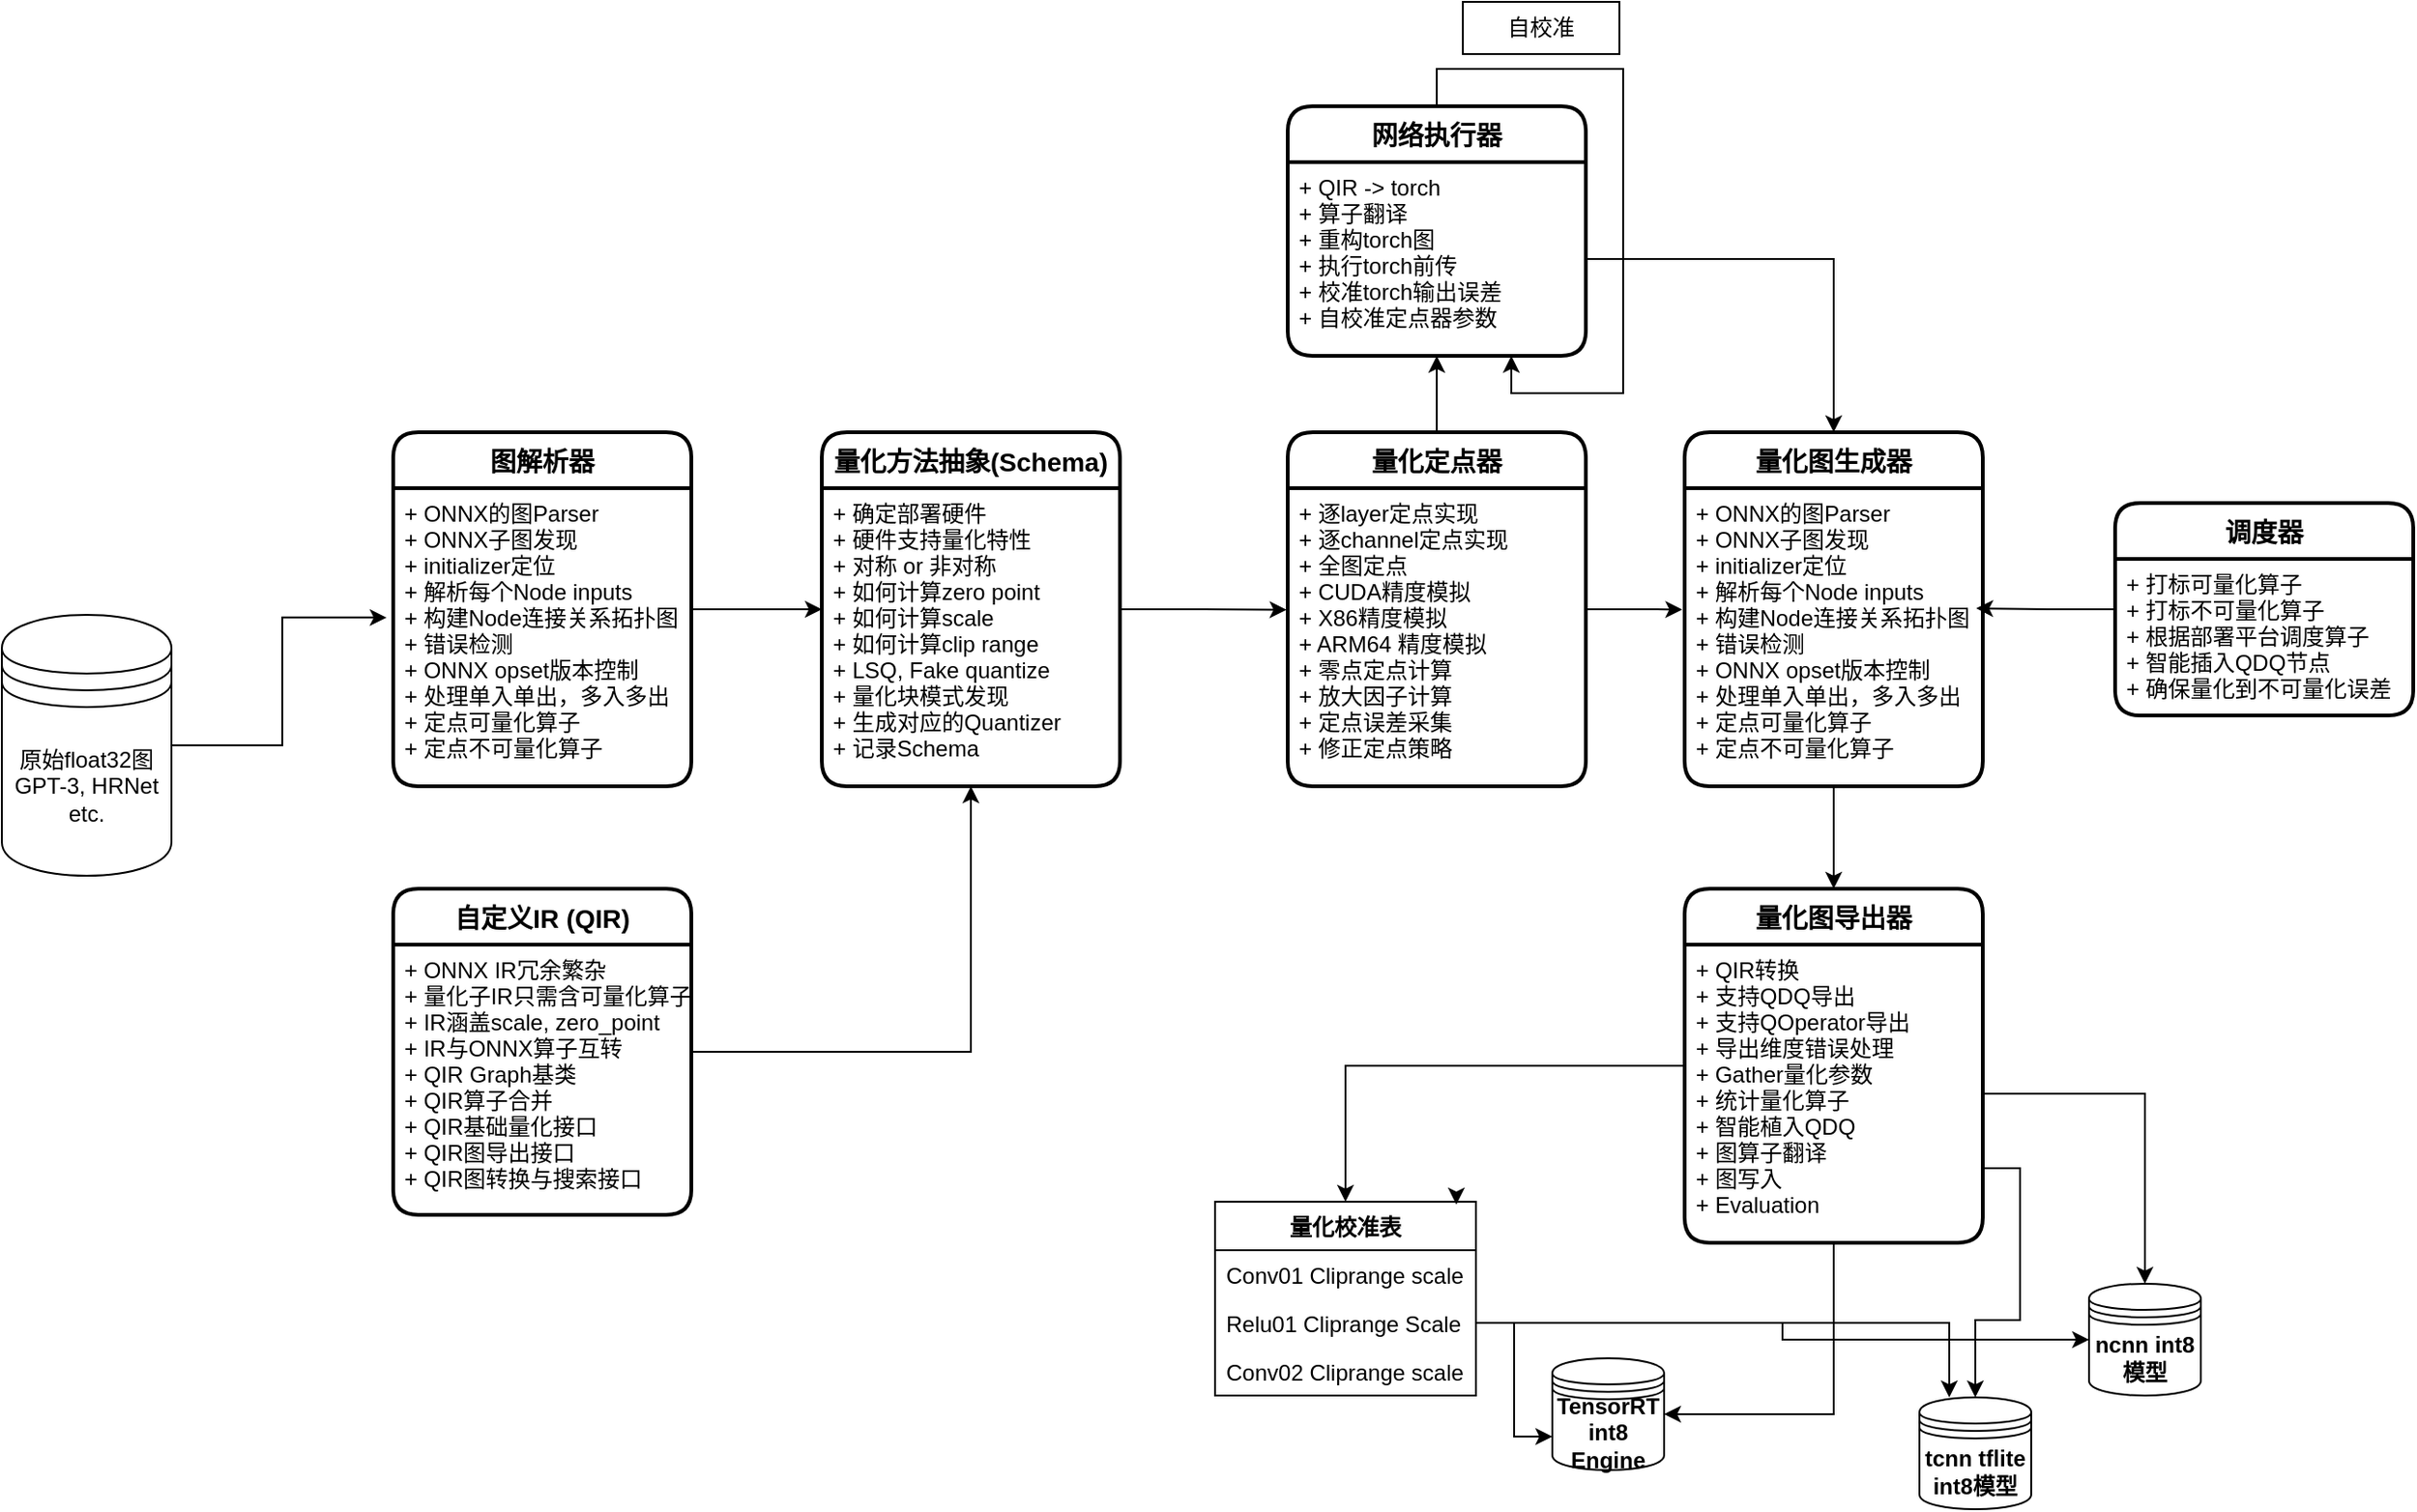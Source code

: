 <mxfile version="17.4.6" type="github">
  <diagram id="BLvvh_2QI7bktIU8dGyT" name="Page-1">
    <mxGraphModel dx="2822" dy="1612" grid="1" gridSize="7" guides="1" tooltips="1" connect="1" arrows="1" fold="1" page="1" pageScale="1" pageWidth="1400" pageHeight="850" math="0" shadow="0">
      <root>
        <mxCell id="0" />
        <mxCell id="1" parent="0" />
        <mxCell id="HzP6D1_W7h_Wxs7smr1i-6" style="edgeStyle=orthogonalEdgeStyle;rounded=0;orthogonalLoop=1;jettySize=auto;html=1;exitX=1;exitY=0.5;exitDx=0;exitDy=0;entryX=0;entryY=0.5;entryDx=0;entryDy=0;" edge="1" parent="1" source="HzP6D1_W7h_Wxs7smr1i-1" target="HzP6D1_W7h_Wxs7smr1i-4">
          <mxGeometry relative="1" as="geometry" />
        </mxCell>
        <mxCell id="HzP6D1_W7h_Wxs7smr1i-1" value="图解析器" style="swimlane;childLayout=stackLayout;horizontal=1;startSize=30;horizontalStack=0;rounded=1;fontSize=14;fontStyle=1;strokeWidth=2;resizeParent=0;resizeLast=1;shadow=0;dashed=0;align=center;" vertex="1" parent="1">
          <mxGeometry x="140" y="217" width="160" height="190" as="geometry" />
        </mxCell>
        <mxCell id="HzP6D1_W7h_Wxs7smr1i-2" value="+ ONNX的图Parser&#xa;+ ONNX子图发现&#xa;+ initializer定位&#xa;+ 解析每个Node inputs&#xa;+ 构建Node连接关系拓扑图&#xa;+ 错误检测&#xa;+ ONNX opset版本控制&#xa;+ 处理单入单出，多入多出&#xa;+ 定点可量化算子&#xa;+ 定点不可量化算子" style="align=left;strokeColor=none;fillColor=none;spacingLeft=4;fontSize=12;verticalAlign=top;resizable=0;rotatable=0;part=1;" vertex="1" parent="HzP6D1_W7h_Wxs7smr1i-1">
          <mxGeometry y="30" width="160" height="160" as="geometry" />
        </mxCell>
        <mxCell id="HzP6D1_W7h_Wxs7smr1i-41" style="edgeStyle=orthogonalEdgeStyle;rounded=0;orthogonalLoop=1;jettySize=auto;html=1;entryX=-0.004;entryY=0.408;entryDx=0;entryDy=0;entryPerimeter=0;" edge="1" parent="1" source="HzP6D1_W7h_Wxs7smr1i-4" target="HzP6D1_W7h_Wxs7smr1i-39">
          <mxGeometry relative="1" as="geometry" />
        </mxCell>
        <mxCell id="HzP6D1_W7h_Wxs7smr1i-4" value="量化方法抽象(Schema)" style="swimlane;childLayout=stackLayout;horizontal=1;startSize=30;horizontalStack=0;rounded=1;fontSize=14;fontStyle=1;strokeWidth=2;resizeParent=0;resizeLast=1;shadow=0;dashed=0;align=center;" vertex="1" parent="1">
          <mxGeometry x="370" y="217" width="160" height="190" as="geometry" />
        </mxCell>
        <mxCell id="HzP6D1_W7h_Wxs7smr1i-5" value="+ 确定部署硬件&#xa;+ 硬件支持量化特性&#xa;+ 对称 or 非对称&#xa;+ 如何计算zero point&#xa;+ 如何计算scale&#xa;+ 如何计算clip range&#xa;+ LSQ, Fake quantize&#xa;+ 量化块模式发现&#xa;+ 生成对应的Quantizer&#xa;+ 记录Schema" style="align=left;strokeColor=none;fillColor=none;spacingLeft=4;fontSize=12;verticalAlign=top;resizable=0;rotatable=0;part=1;" vertex="1" parent="HzP6D1_W7h_Wxs7smr1i-4">
          <mxGeometry y="30" width="160" height="160" as="geometry" />
        </mxCell>
        <mxCell id="HzP6D1_W7h_Wxs7smr1i-45" style="edgeStyle=orthogonalEdgeStyle;rounded=0;orthogonalLoop=1;jettySize=auto;html=1;entryX=-0.008;entryY=0.407;entryDx=0;entryDy=0;entryPerimeter=0;" edge="1" parent="1" source="HzP6D1_W7h_Wxs7smr1i-38" target="HzP6D1_W7h_Wxs7smr1i-43">
          <mxGeometry relative="1" as="geometry" />
        </mxCell>
        <mxCell id="HzP6D1_W7h_Wxs7smr1i-78" style="edgeStyle=orthogonalEdgeStyle;rounded=0;orthogonalLoop=1;jettySize=auto;html=1;entryX=0.5;entryY=1;entryDx=0;entryDy=0;" edge="1" parent="1" source="HzP6D1_W7h_Wxs7smr1i-38" target="HzP6D1_W7h_Wxs7smr1i-76">
          <mxGeometry relative="1" as="geometry" />
        </mxCell>
        <mxCell id="HzP6D1_W7h_Wxs7smr1i-38" value="量化定点器" style="swimlane;childLayout=stackLayout;horizontal=1;startSize=30;horizontalStack=0;rounded=1;fontSize=14;fontStyle=1;strokeWidth=2;resizeParent=0;resizeLast=1;shadow=0;dashed=0;align=center;" vertex="1" parent="1">
          <mxGeometry x="620" y="217" width="160" height="190" as="geometry" />
        </mxCell>
        <mxCell id="HzP6D1_W7h_Wxs7smr1i-39" value="+ 逐layer定点实现&#xa;+ 逐channel定点实现&#xa;+ 全图定点&#xa;+ CUDA精度模拟&#xa;+ X86精度模拟&#xa;+ ARM64 精度模拟&#xa;+ 零点定点计算&#xa;+ 放大因子计算&#xa;+ 定点误差采集&#xa;+ 修正定点策略" style="align=left;strokeColor=none;fillColor=none;spacingLeft=4;fontSize=12;verticalAlign=top;resizable=0;rotatable=0;part=1;" vertex="1" parent="HzP6D1_W7h_Wxs7smr1i-38">
          <mxGeometry y="30" width="160" height="160" as="geometry" />
        </mxCell>
        <mxCell id="HzP6D1_W7h_Wxs7smr1i-42" value="量化图生成器" style="swimlane;childLayout=stackLayout;horizontal=1;startSize=30;horizontalStack=0;rounded=1;fontSize=14;fontStyle=1;strokeWidth=2;resizeParent=0;resizeLast=1;shadow=0;dashed=0;align=center;" vertex="1" parent="1">
          <mxGeometry x="833" y="217" width="160" height="190" as="geometry" />
        </mxCell>
        <mxCell id="HzP6D1_W7h_Wxs7smr1i-43" value="+ ONNX的图Parser&#xa;+ ONNX子图发现&#xa;+ initializer定位&#xa;+ 解析每个Node inputs&#xa;+ 构建Node连接关系拓扑图&#xa;+ 错误检测&#xa;+ ONNX opset版本控制&#xa;+ 处理单入单出，多入多出&#xa;+ 定点可量化算子&#xa;+ 定点不可量化算子" style="align=left;strokeColor=none;fillColor=none;spacingLeft=4;fontSize=12;verticalAlign=top;resizable=0;rotatable=0;part=1;" vertex="1" parent="HzP6D1_W7h_Wxs7smr1i-42">
          <mxGeometry y="30" width="160" height="160" as="geometry" />
        </mxCell>
        <mxCell id="HzP6D1_W7h_Wxs7smr1i-48" style="edgeStyle=orthogonalEdgeStyle;rounded=0;orthogonalLoop=1;jettySize=auto;html=1;" edge="1" parent="1" source="HzP6D1_W7h_Wxs7smr1i-46" target="HzP6D1_W7h_Wxs7smr1i-5">
          <mxGeometry relative="1" as="geometry" />
        </mxCell>
        <mxCell id="HzP6D1_W7h_Wxs7smr1i-46" value="自定义IR (QIR)" style="swimlane;childLayout=stackLayout;horizontal=1;startSize=30;horizontalStack=0;rounded=1;fontSize=14;fontStyle=1;strokeWidth=2;resizeParent=0;resizeLast=1;shadow=0;dashed=0;align=center;" vertex="1" parent="1">
          <mxGeometry x="140" y="462" width="160" height="175" as="geometry" />
        </mxCell>
        <mxCell id="HzP6D1_W7h_Wxs7smr1i-47" value="+ ONNX IR冗余繁杂&#xa;+ 量化子IR只需含可量化算子&#xa;+ IR涵盖scale, zero_point&#xa;+ IR与ONNX算子互转&#xa;+ QIR Graph基类&#xa;+ QIR算子合并&#xa;+ QIR基础量化接口&#xa;+ QIR图导出接口&#xa;+ QIR图转换与搜索接口" style="align=left;strokeColor=none;fillColor=none;spacingLeft=4;fontSize=12;verticalAlign=top;resizable=0;rotatable=0;part=1;" vertex="1" parent="HzP6D1_W7h_Wxs7smr1i-46">
          <mxGeometry y="30" width="160" height="145" as="geometry" />
        </mxCell>
        <mxCell id="HzP6D1_W7h_Wxs7smr1i-63" style="edgeStyle=orthogonalEdgeStyle;rounded=0;orthogonalLoop=1;jettySize=auto;html=1;entryX=0.5;entryY=0;entryDx=0;entryDy=0;" edge="1" parent="1" source="HzP6D1_W7h_Wxs7smr1i-49" target="HzP6D1_W7h_Wxs7smr1i-58">
          <mxGeometry relative="1" as="geometry" />
        </mxCell>
        <mxCell id="HzP6D1_W7h_Wxs7smr1i-49" value="量化图导出器" style="swimlane;childLayout=stackLayout;horizontal=1;startSize=30;horizontalStack=0;rounded=1;fontSize=14;fontStyle=1;strokeWidth=2;resizeParent=0;resizeLast=1;shadow=0;dashed=0;align=center;" vertex="1" parent="1">
          <mxGeometry x="833" y="462" width="160" height="190" as="geometry" />
        </mxCell>
        <mxCell id="HzP6D1_W7h_Wxs7smr1i-50" value="+ QIR转换&#xa;+ 支持QDQ导出&#xa;+ 支持QOperator导出&#xa;+ 导出维度错误处理&#xa;+ Gather量化参数&#xa;+ 统计量化算子&#xa;+ 智能植入QDQ&#xa;+ 图算子翻译&#xa;+ 图写入&#xa;+ Evaluation" style="align=left;strokeColor=none;fillColor=none;spacingLeft=4;fontSize=12;verticalAlign=top;resizable=0;rotatable=0;part=1;" vertex="1" parent="HzP6D1_W7h_Wxs7smr1i-49">
          <mxGeometry y="30" width="160" height="160" as="geometry" />
        </mxCell>
        <mxCell id="HzP6D1_W7h_Wxs7smr1i-51" style="edgeStyle=orthogonalEdgeStyle;rounded=0;orthogonalLoop=1;jettySize=auto;html=1;entryX=0.5;entryY=0;entryDx=0;entryDy=0;" edge="1" parent="1" source="HzP6D1_W7h_Wxs7smr1i-43" target="HzP6D1_W7h_Wxs7smr1i-49">
          <mxGeometry relative="1" as="geometry" />
        </mxCell>
        <mxCell id="HzP6D1_W7h_Wxs7smr1i-58" value="量化校准表" style="swimlane;fontStyle=1;childLayout=stackLayout;horizontal=1;startSize=26;fillColor=none;horizontalStack=0;resizeParent=1;resizeParentMax=0;resizeLast=0;collapsible=1;marginBottom=0;" vertex="1" parent="1">
          <mxGeometry x="581" y="630" width="140" height="104" as="geometry" />
        </mxCell>
        <mxCell id="HzP6D1_W7h_Wxs7smr1i-59" value="Conv01 Cliprange scale" style="text;strokeColor=none;fillColor=none;align=left;verticalAlign=top;spacingLeft=4;spacingRight=4;overflow=hidden;rotatable=0;points=[[0,0.5],[1,0.5]];portConstraint=eastwest;" vertex="1" parent="HzP6D1_W7h_Wxs7smr1i-58">
          <mxGeometry y="26" width="140" height="26" as="geometry" />
        </mxCell>
        <mxCell id="HzP6D1_W7h_Wxs7smr1i-60" value="Relu01 Cliprange Scale" style="text;strokeColor=none;fillColor=none;align=left;verticalAlign=top;spacingLeft=4;spacingRight=4;overflow=hidden;rotatable=0;points=[[0,0.5],[1,0.5]];portConstraint=eastwest;" vertex="1" parent="HzP6D1_W7h_Wxs7smr1i-58">
          <mxGeometry y="52" width="140" height="26" as="geometry" />
        </mxCell>
        <mxCell id="HzP6D1_W7h_Wxs7smr1i-61" value="Conv02 Cliprange scale" style="text;strokeColor=none;fillColor=none;align=left;verticalAlign=top;spacingLeft=4;spacingRight=4;overflow=hidden;rotatable=0;points=[[0,0.5],[1,0.5]];portConstraint=eastwest;" vertex="1" parent="HzP6D1_W7h_Wxs7smr1i-58">
          <mxGeometry y="78" width="140" height="26" as="geometry" />
        </mxCell>
        <mxCell id="HzP6D1_W7h_Wxs7smr1i-62" style="edgeStyle=orthogonalEdgeStyle;rounded=0;orthogonalLoop=1;jettySize=auto;html=1;exitX=0.75;exitY=0;exitDx=0;exitDy=0;entryX=0.925;entryY=0.014;entryDx=0;entryDy=0;entryPerimeter=0;" edge="1" parent="1" source="HzP6D1_W7h_Wxs7smr1i-58" target="HzP6D1_W7h_Wxs7smr1i-58">
          <mxGeometry relative="1" as="geometry" />
        </mxCell>
        <mxCell id="HzP6D1_W7h_Wxs7smr1i-64" value="&lt;b&gt;TensorRT&lt;br&gt;int8 Engine&lt;/b&gt;" style="shape=datastore;whiteSpace=wrap;html=1;" vertex="1" parent="1">
          <mxGeometry x="762" y="714" width="60" height="60" as="geometry" />
        </mxCell>
        <mxCell id="HzP6D1_W7h_Wxs7smr1i-65" style="edgeStyle=orthogonalEdgeStyle;rounded=0;orthogonalLoop=1;jettySize=auto;html=1;exitX=0.5;exitY=1;exitDx=0;exitDy=0;entryX=1;entryY=0.5;entryDx=0;entryDy=0;" edge="1" parent="1" source="HzP6D1_W7h_Wxs7smr1i-50" target="HzP6D1_W7h_Wxs7smr1i-64">
          <mxGeometry relative="1" as="geometry" />
        </mxCell>
        <mxCell id="HzP6D1_W7h_Wxs7smr1i-66" value="&lt;b&gt;ncnn int8模型&lt;/b&gt;" style="shape=datastore;whiteSpace=wrap;html=1;" vertex="1" parent="1">
          <mxGeometry x="1050" y="674" width="60" height="60" as="geometry" />
        </mxCell>
        <mxCell id="HzP6D1_W7h_Wxs7smr1i-67" style="edgeStyle=orthogonalEdgeStyle;rounded=0;orthogonalLoop=1;jettySize=auto;html=1;exitX=1;exitY=0.5;exitDx=0;exitDy=0;entryX=0.5;entryY=0;entryDx=0;entryDy=0;" edge="1" parent="1" source="HzP6D1_W7h_Wxs7smr1i-50" target="HzP6D1_W7h_Wxs7smr1i-66">
          <mxGeometry relative="1" as="geometry" />
        </mxCell>
        <mxCell id="HzP6D1_W7h_Wxs7smr1i-68" value="&lt;b&gt;tcnn tflite int8模型&lt;/b&gt;" style="shape=datastore;whiteSpace=wrap;html=1;" vertex="1" parent="1">
          <mxGeometry x="959" y="735" width="60" height="60" as="geometry" />
        </mxCell>
        <mxCell id="HzP6D1_W7h_Wxs7smr1i-69" style="edgeStyle=orthogonalEdgeStyle;rounded=0;orthogonalLoop=1;jettySize=auto;html=1;exitX=1;exitY=0.75;exitDx=0;exitDy=0;entryX=0.5;entryY=0;entryDx=0;entryDy=0;" edge="1" parent="1" source="HzP6D1_W7h_Wxs7smr1i-50" target="HzP6D1_W7h_Wxs7smr1i-68">
          <mxGeometry relative="1" as="geometry" />
        </mxCell>
        <mxCell id="HzP6D1_W7h_Wxs7smr1i-71" style="edgeStyle=orthogonalEdgeStyle;rounded=0;orthogonalLoop=1;jettySize=auto;html=1;entryX=-0.022;entryY=0.434;entryDx=0;entryDy=0;entryPerimeter=0;" edge="1" parent="1" source="HzP6D1_W7h_Wxs7smr1i-70" target="HzP6D1_W7h_Wxs7smr1i-2">
          <mxGeometry relative="1" as="geometry" />
        </mxCell>
        <mxCell id="HzP6D1_W7h_Wxs7smr1i-70" value="原始float32图&lt;br&gt;GPT-3, HRNet etc." style="shape=datastore;whiteSpace=wrap;html=1;" vertex="1" parent="1">
          <mxGeometry x="-70" y="315" width="91" height="140" as="geometry" />
        </mxCell>
        <mxCell id="HzP6D1_W7h_Wxs7smr1i-72" style="edgeStyle=orthogonalEdgeStyle;rounded=0;orthogonalLoop=1;jettySize=auto;html=1;entryX=0;entryY=0.7;entryDx=0;entryDy=0;" edge="1" parent="1" source="HzP6D1_W7h_Wxs7smr1i-60" target="HzP6D1_W7h_Wxs7smr1i-64">
          <mxGeometry relative="1" as="geometry" />
        </mxCell>
        <mxCell id="HzP6D1_W7h_Wxs7smr1i-73" style="edgeStyle=orthogonalEdgeStyle;rounded=0;orthogonalLoop=1;jettySize=auto;html=1;entryX=0.267;entryY=0;entryDx=0;entryDy=0;entryPerimeter=0;" edge="1" parent="1" source="HzP6D1_W7h_Wxs7smr1i-60" target="HzP6D1_W7h_Wxs7smr1i-68">
          <mxGeometry relative="1" as="geometry" />
        </mxCell>
        <mxCell id="HzP6D1_W7h_Wxs7smr1i-74" style="edgeStyle=orthogonalEdgeStyle;rounded=0;orthogonalLoop=1;jettySize=auto;html=1;" edge="1" parent="1" source="HzP6D1_W7h_Wxs7smr1i-60" target="HzP6D1_W7h_Wxs7smr1i-66">
          <mxGeometry relative="1" as="geometry" />
        </mxCell>
        <mxCell id="HzP6D1_W7h_Wxs7smr1i-75" value="网络执行器" style="swimlane;childLayout=stackLayout;horizontal=1;startSize=30;horizontalStack=0;rounded=1;fontSize=14;fontStyle=1;strokeWidth=2;resizeParent=0;resizeLast=1;shadow=0;dashed=0;align=center;" vertex="1" parent="1">
          <mxGeometry x="620" y="42" width="160" height="134" as="geometry" />
        </mxCell>
        <mxCell id="HzP6D1_W7h_Wxs7smr1i-76" value="+ QIR -&gt; torch&#xa;+ 算子翻译&#xa;+ 重构torch图&#xa;+ 执行torch前传&#xa;+ 校准torch输出误差&#xa;+ 自校准定点器参数" style="align=left;strokeColor=none;fillColor=none;spacingLeft=4;fontSize=12;verticalAlign=top;resizable=0;rotatable=0;part=1;" vertex="1" parent="HzP6D1_W7h_Wxs7smr1i-75">
          <mxGeometry y="30" width="160" height="104" as="geometry" />
        </mxCell>
        <mxCell id="HzP6D1_W7h_Wxs7smr1i-82" style="edgeStyle=orthogonalEdgeStyle;rounded=0;orthogonalLoop=1;jettySize=auto;html=1;entryX=0.75;entryY=1;entryDx=0;entryDy=0;" edge="1" parent="1" source="HzP6D1_W7h_Wxs7smr1i-75" target="HzP6D1_W7h_Wxs7smr1i-75">
          <mxGeometry relative="1" as="geometry" />
        </mxCell>
        <mxCell id="HzP6D1_W7h_Wxs7smr1i-83" style="edgeStyle=orthogonalEdgeStyle;rounded=0;orthogonalLoop=1;jettySize=auto;html=1;entryX=0.5;entryY=0;entryDx=0;entryDy=0;" edge="1" parent="1" source="HzP6D1_W7h_Wxs7smr1i-76" target="HzP6D1_W7h_Wxs7smr1i-42">
          <mxGeometry relative="1" as="geometry" />
        </mxCell>
        <mxCell id="HzP6D1_W7h_Wxs7smr1i-84" value="自校准" style="whiteSpace=wrap;html=1;" vertex="1" parent="1">
          <mxGeometry x="714" y="-14" width="84" height="28" as="geometry" />
        </mxCell>
        <mxCell id="HzP6D1_W7h_Wxs7smr1i-92" style="edgeStyle=orthogonalEdgeStyle;rounded=0;orthogonalLoop=1;jettySize=auto;html=1;entryX=0.978;entryY=0.403;entryDx=0;entryDy=0;entryPerimeter=0;" edge="1" parent="1" source="HzP6D1_W7h_Wxs7smr1i-85" target="HzP6D1_W7h_Wxs7smr1i-43">
          <mxGeometry relative="1" as="geometry" />
        </mxCell>
        <mxCell id="HzP6D1_W7h_Wxs7smr1i-85" value="调度器" style="swimlane;childLayout=stackLayout;horizontal=1;startSize=30;horizontalStack=0;rounded=1;fontSize=14;fontStyle=1;strokeWidth=2;resizeParent=0;resizeLast=1;shadow=0;dashed=0;align=center;" vertex="1" parent="1">
          <mxGeometry x="1064" y="255" width="160" height="114" as="geometry" />
        </mxCell>
        <mxCell id="HzP6D1_W7h_Wxs7smr1i-86" value="+ 打标可量化算子&#xa;+ 打标不可量化算子&#xa;+ 根据部署平台调度算子&#xa;+ 智能插入QDQ节点&#xa;+ 确保量化到不可量化误差" style="align=left;strokeColor=none;fillColor=none;spacingLeft=4;fontSize=12;verticalAlign=top;resizable=0;rotatable=0;part=1;" vertex="1" parent="HzP6D1_W7h_Wxs7smr1i-85">
          <mxGeometry y="30" width="160" height="84" as="geometry" />
        </mxCell>
      </root>
    </mxGraphModel>
  </diagram>
</mxfile>
